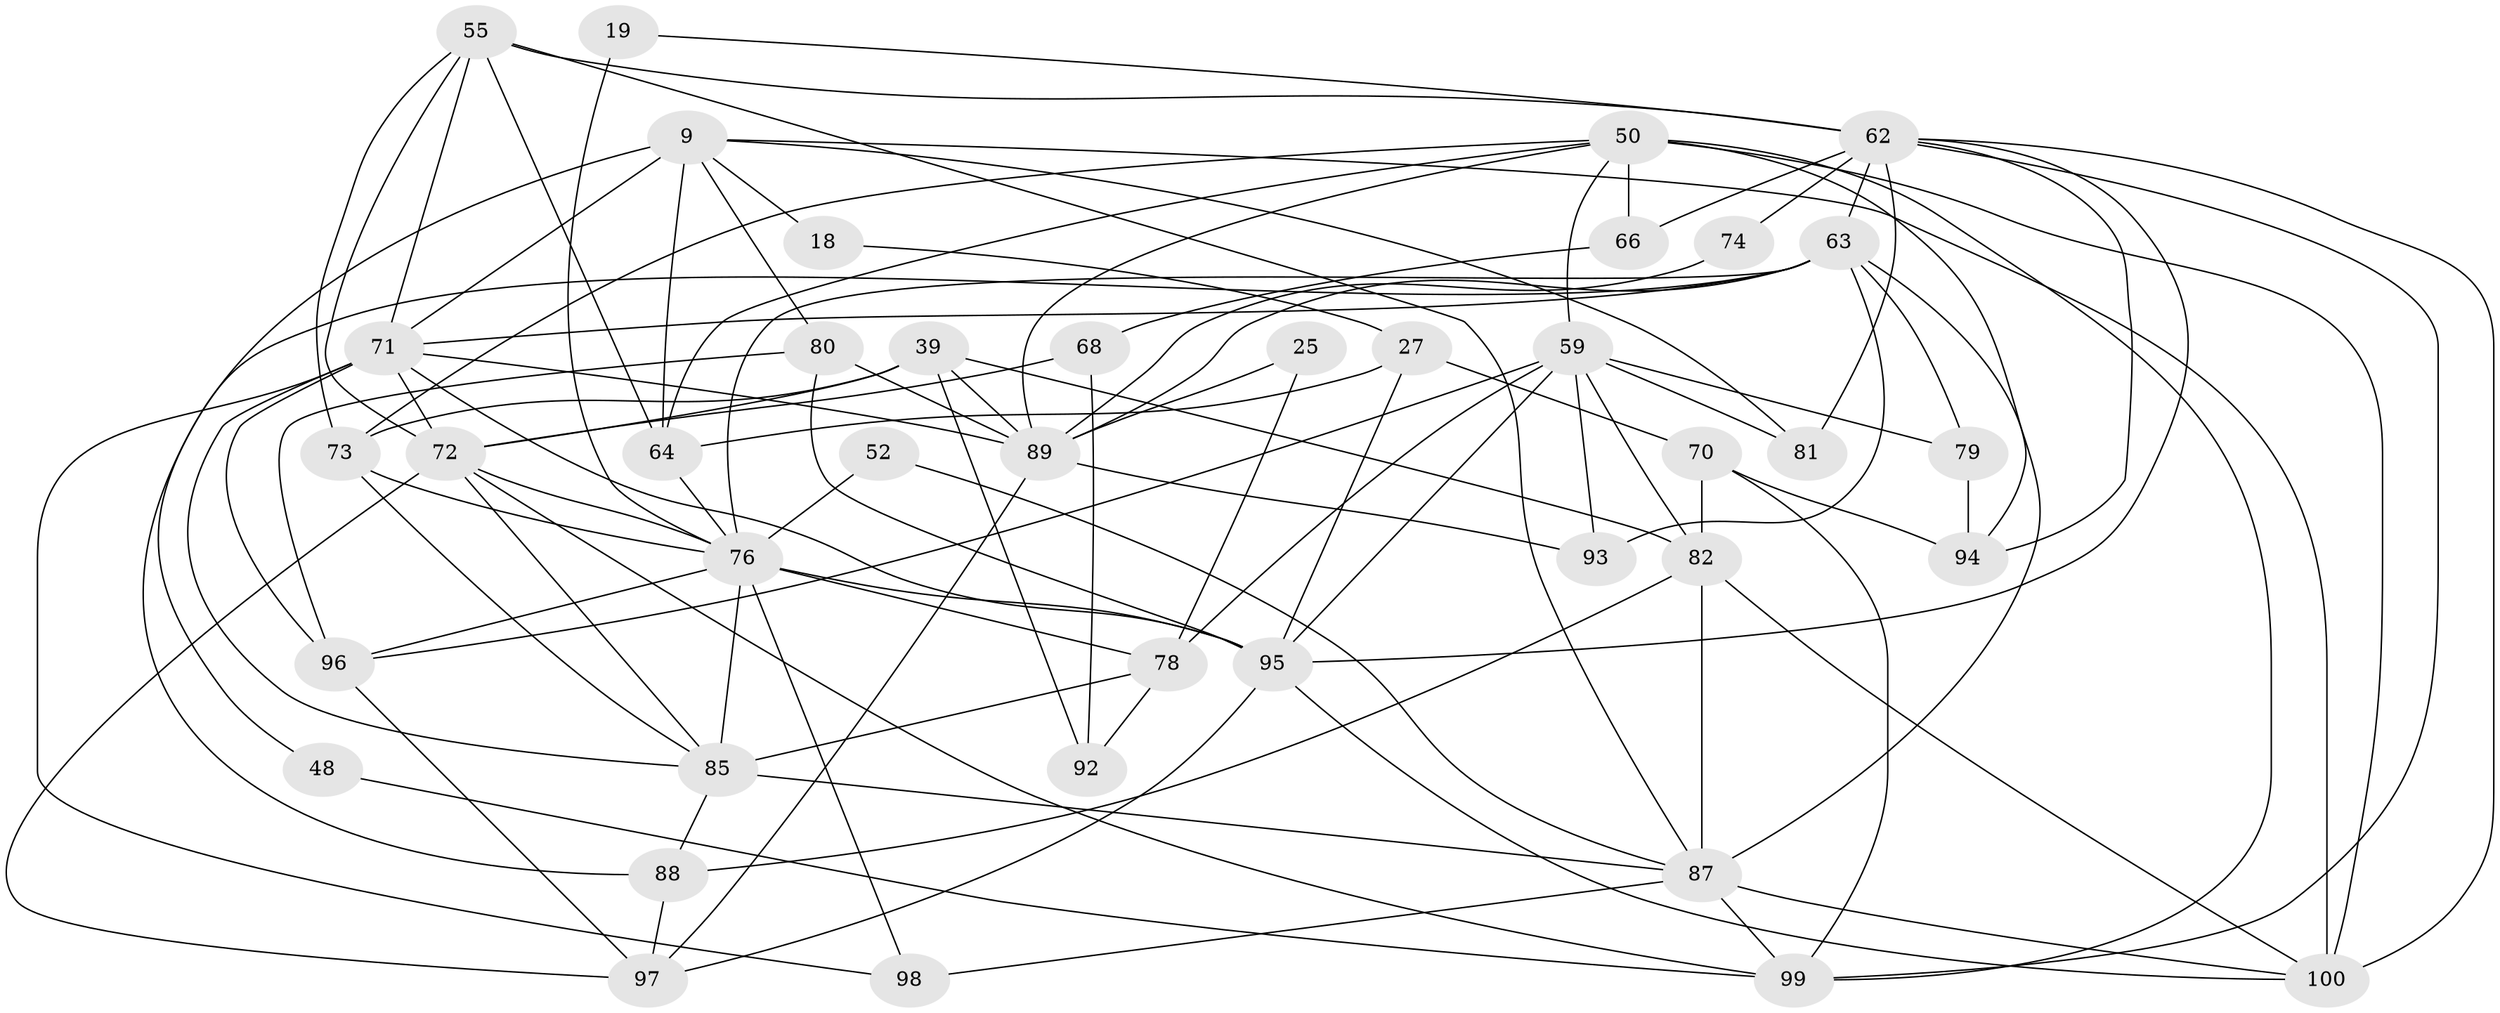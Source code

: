 // original degree distribution, {3: 0.33, 4: 0.24, 5: 0.13, 7: 0.04, 2: 0.12, 8: 0.02, 6: 0.12}
// Generated by graph-tools (version 1.1) at 2025/52/03/04/25 21:52:17]
// undirected, 40 vertices, 104 edges
graph export_dot {
graph [start="1"]
  node [color=gray90,style=filled];
  9 [super="+1"];
  18;
  19;
  25;
  27 [super="+14"];
  39 [super="+20"];
  48;
  50 [super="+31+29"];
  52;
  55 [super="+44+34"];
  59 [super="+33+24"];
  62 [super="+60+51+16"];
  63 [super="+3+22+5"];
  64 [super="+6"];
  66 [super="+4"];
  68;
  70;
  71 [super="+10+13+57"];
  72 [super="+30+43+61"];
  73 [super="+15+45"];
  74;
  76 [super="+2+41"];
  78;
  79;
  80 [super="+54"];
  81;
  82 [super="+7"];
  85 [super="+56+84"];
  87 [super="+35+83+86"];
  88 [super="+38+49"];
  89 [super="+67+69"];
  92;
  93 [super="+75"];
  94;
  95 [super="+53+77"];
  96 [super="+90"];
  97 [super="+58"];
  98;
  99 [super="+12+46+91"];
  100 [super="+28+21+47"];
  9 -- 64;
  9 -- 18;
  9 -- 48;
  9 -- 80 [weight=2];
  9 -- 81;
  9 -- 71;
  9 -- 100;
  18 -- 27;
  19 -- 76;
  19 -- 62;
  25 -- 78;
  25 -- 89;
  27 -- 64 [weight=2];
  27 -- 95;
  27 -- 70;
  39 -- 92;
  39 -- 73;
  39 -- 82 [weight=2];
  39 -- 72;
  39 -- 89;
  48 -- 99;
  50 -- 94;
  50 -- 100 [weight=2];
  50 -- 73;
  50 -- 59 [weight=2];
  50 -- 99;
  50 -- 64;
  50 -- 66 [weight=2];
  50 -- 89;
  52 -- 76;
  52 -- 87 [weight=2];
  55 -- 72 [weight=3];
  55 -- 62 [weight=2];
  55 -- 71;
  55 -- 64 [weight=2];
  55 -- 73;
  55 -- 87;
  59 -- 78 [weight=2];
  59 -- 81;
  59 -- 93;
  59 -- 79;
  59 -- 82;
  59 -- 96;
  59 -- 95;
  62 -- 94 [weight=2];
  62 -- 81;
  62 -- 63 [weight=4];
  62 -- 99 [weight=3];
  62 -- 66;
  62 -- 74;
  62 -- 100 [weight=2];
  62 -- 95;
  63 -- 76 [weight=3];
  63 -- 89;
  63 -- 88;
  63 -- 79;
  63 -- 71;
  63 -- 87;
  63 -- 93;
  64 -- 76 [weight=2];
  66 -- 68;
  68 -- 92;
  68 -- 72;
  70 -- 82;
  70 -- 94;
  70 -- 99;
  71 -- 96;
  71 -- 98;
  71 -- 85;
  71 -- 72 [weight=2];
  71 -- 89;
  71 -- 95;
  72 -- 76 [weight=3];
  72 -- 97 [weight=2];
  72 -- 99;
  72 -- 85;
  73 -- 76;
  73 -- 85;
  74 -- 89;
  76 -- 98;
  76 -- 96;
  76 -- 78;
  76 -- 85;
  76 -- 95;
  78 -- 85 [weight=2];
  78 -- 92;
  79 -- 94;
  80 -- 96 [weight=2];
  80 -- 95;
  80 -- 89 [weight=3];
  82 -- 88;
  82 -- 100;
  82 -- 87;
  85 -- 87 [weight=2];
  85 -- 88;
  87 -- 100 [weight=2];
  87 -- 99 [weight=3];
  87 -- 98;
  88 -- 97;
  89 -- 97;
  89 -- 93;
  95 -- 97;
  95 -- 100;
  96 -- 97;
}
